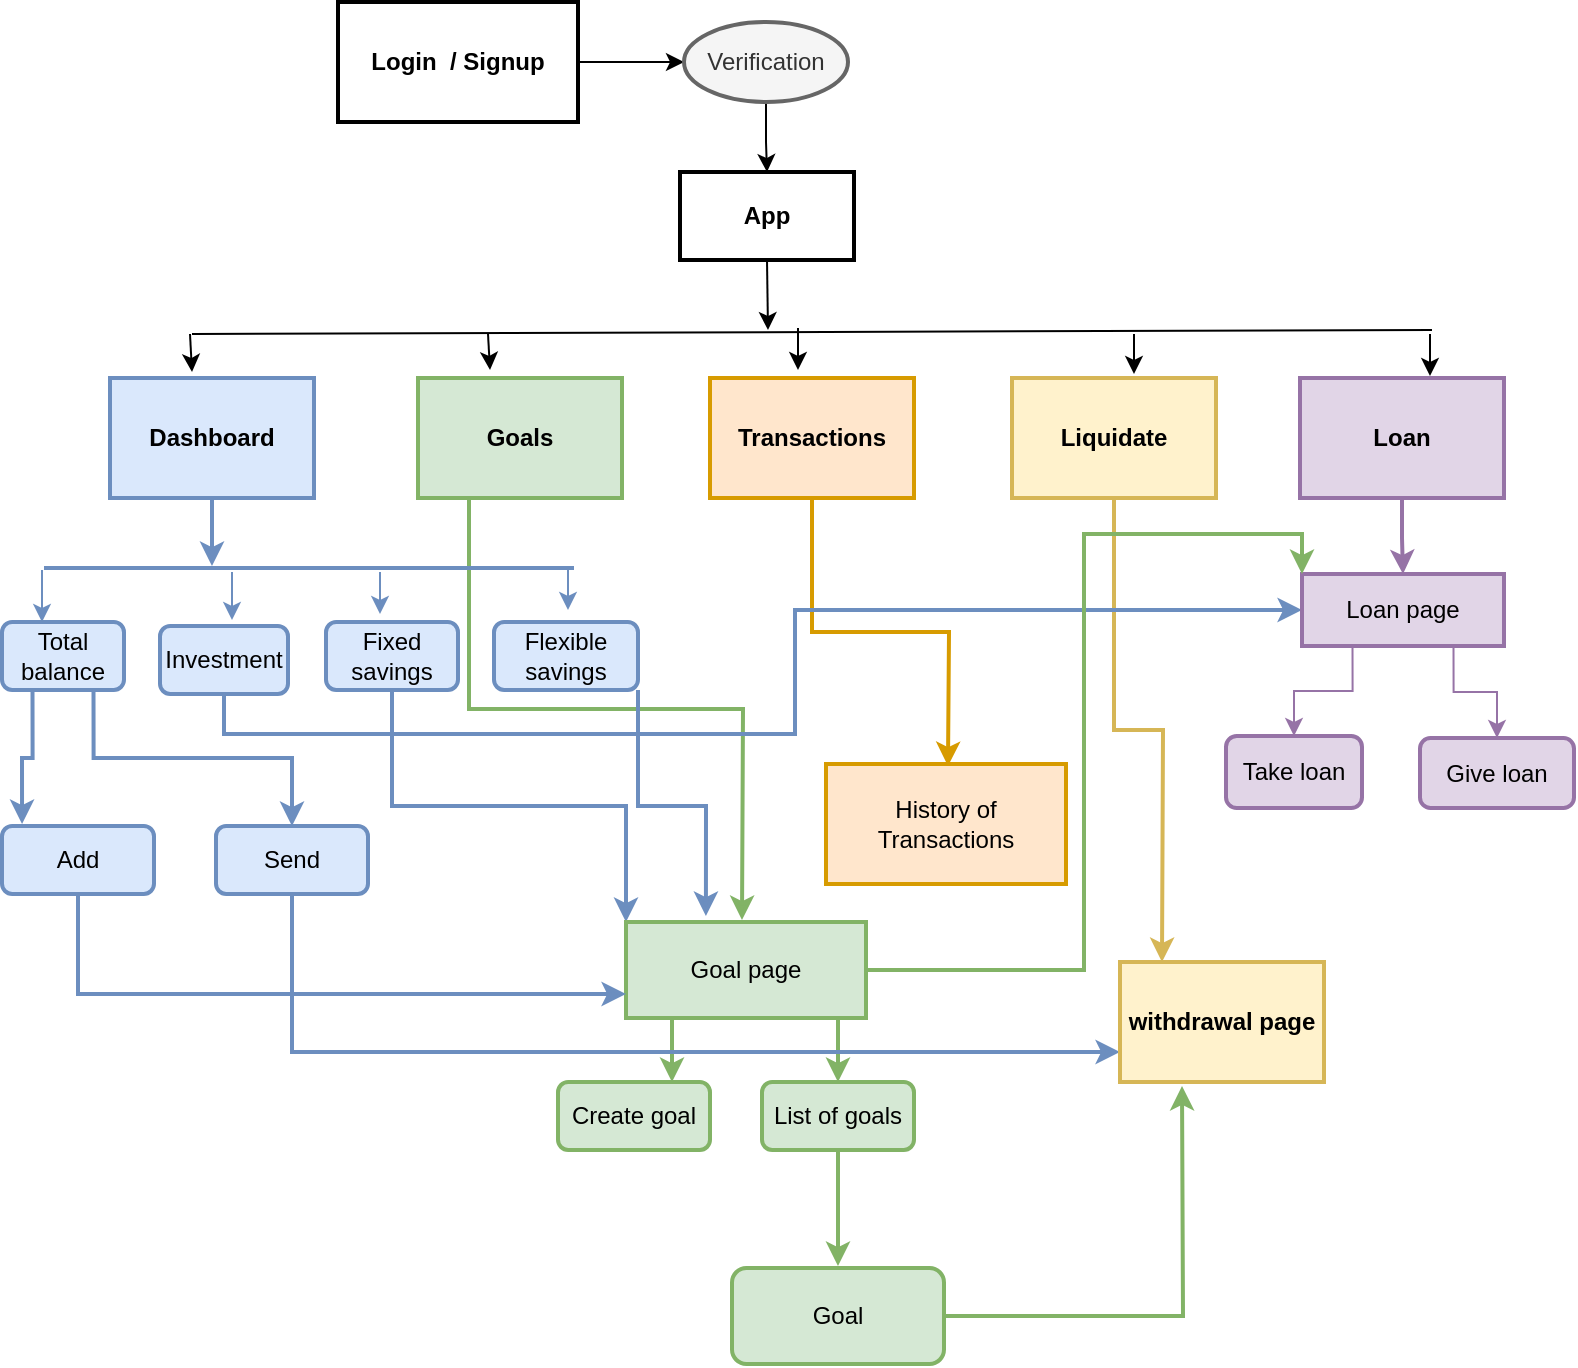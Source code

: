 <mxfile version="18.0.7" type="github"><diagram id="oL-p36p7vtVppCDINrJC" name="Page-1"><mxGraphModel dx="1335" dy="1829" grid="0" gridSize="10" guides="1" tooltips="1" connect="1" arrows="1" fold="1" page="1" pageScale="1" pageWidth="850" pageHeight="1100" math="0" shadow="0"><root><mxCell id="0"/><mxCell id="1" parent="0"/><mxCell id="_tyeKD1uv8T6jsnvjEGT-13" value="" style="edgeStyle=orthogonalEdgeStyle;rounded=0;orthogonalLoop=1;jettySize=auto;html=1;align=center;labelPosition=center;verticalLabelPosition=middle;verticalAlign=middle;labelBackgroundColor=none;fontColor=default;" edge="1" parent="1" source="_tyeKD1uv8T6jsnvjEGT-11" target="_tyeKD1uv8T6jsnvjEGT-12"><mxGeometry relative="1" as="geometry"/></mxCell><mxCell id="_tyeKD1uv8T6jsnvjEGT-11" value="&lt;b&gt;Login&amp;nbsp; / Signup&lt;/b&gt;" style="rounded=0;whiteSpace=wrap;html=1;strokeWidth=2;align=center;labelPosition=center;verticalLabelPosition=middle;verticalAlign=middle;labelBackgroundColor=none;fontColor=default;" vertex="1" parent="1"><mxGeometry x="176" y="-1064" width="120" height="60" as="geometry"/></mxCell><mxCell id="_tyeKD1uv8T6jsnvjEGT-15" value="" style="edgeStyle=orthogonalEdgeStyle;rounded=0;orthogonalLoop=1;jettySize=auto;html=1;align=center;labelPosition=center;verticalLabelPosition=middle;verticalAlign=middle;labelBackgroundColor=none;fontColor=default;" edge="1" parent="1" source="_tyeKD1uv8T6jsnvjEGT-12" target="_tyeKD1uv8T6jsnvjEGT-14"><mxGeometry relative="1" as="geometry"/></mxCell><mxCell id="_tyeKD1uv8T6jsnvjEGT-12" value="Verification" style="ellipse;whiteSpace=wrap;html=1;rounded=0;strokeWidth=2;align=center;labelPosition=center;verticalLabelPosition=middle;verticalAlign=middle;labelBackgroundColor=none;fontColor=#333333;fillColor=#f5f5f5;strokeColor=#666666;" vertex="1" parent="1"><mxGeometry x="349" y="-1054" width="82" height="40" as="geometry"/></mxCell><mxCell id="_tyeKD1uv8T6jsnvjEGT-14" value="&lt;b&gt;App&lt;/b&gt;" style="whiteSpace=wrap;html=1;rounded=0;strokeWidth=2;align=center;labelPosition=center;verticalLabelPosition=middle;verticalAlign=middle;labelBackgroundColor=none;fontColor=default;" vertex="1" parent="1"><mxGeometry x="347" y="-979" width="87" height="44" as="geometry"/></mxCell><mxCell id="_tyeKD1uv8T6jsnvjEGT-17" value="" style="endArrow=classic;html=1;rounded=0;exitX=0.5;exitY=1;exitDx=0;exitDy=0;align=center;labelPosition=center;verticalLabelPosition=middle;verticalAlign=middle;labelBackgroundColor=none;fontColor=default;" edge="1" parent="1" source="_tyeKD1uv8T6jsnvjEGT-14"><mxGeometry width="50" height="50" relative="1" as="geometry"><mxPoint x="273" y="-933" as="sourcePoint"/><mxPoint x="391" y="-900" as="targetPoint"/></mxGeometry></mxCell><mxCell id="_tyeKD1uv8T6jsnvjEGT-18" value="" style="endArrow=none;html=1;rounded=0;align=center;labelPosition=center;verticalLabelPosition=middle;verticalAlign=middle;labelBackgroundColor=none;fontColor=default;" edge="1" parent="1"><mxGeometry width="50" height="50" relative="1" as="geometry"><mxPoint x="103" y="-898" as="sourcePoint"/><mxPoint x="723" y="-900" as="targetPoint"/></mxGeometry></mxCell><mxCell id="_tyeKD1uv8T6jsnvjEGT-32" style="edgeStyle=orthogonalEdgeStyle;rounded=0;orthogonalLoop=1;jettySize=auto;html=1;exitX=0.5;exitY=1;exitDx=0;exitDy=0;fillColor=#dae8fc;strokeColor=#6c8ebf;strokeWidth=2;align=center;labelPosition=center;verticalLabelPosition=middle;verticalAlign=middle;labelBackgroundColor=none;fontColor=default;" edge="1" parent="1" source="_tyeKD1uv8T6jsnvjEGT-19"><mxGeometry relative="1" as="geometry"><mxPoint x="113" y="-782" as="targetPoint"/></mxGeometry></mxCell><mxCell id="_tyeKD1uv8T6jsnvjEGT-19" value="&lt;b&gt;Dashboard&lt;/b&gt;" style="rounded=0;whiteSpace=wrap;html=1;strokeWidth=2;fillColor=#dae8fc;strokeColor=#6c8ebf;align=center;labelPosition=center;verticalLabelPosition=middle;verticalAlign=middle;labelBackgroundColor=none;fontColor=default;" vertex="1" parent="1"><mxGeometry x="62" y="-876" width="102" height="60" as="geometry"/></mxCell><mxCell id="_tyeKD1uv8T6jsnvjEGT-44" style="edgeStyle=orthogonalEdgeStyle;rounded=0;orthogonalLoop=1;jettySize=auto;html=1;exitX=0.25;exitY=1;exitDx=0;exitDy=0;fillColor=#d5e8d4;strokeColor=#82b366;strokeWidth=2;align=center;labelPosition=center;verticalLabelPosition=middle;verticalAlign=middle;labelBackgroundColor=none;fontColor=default;" edge="1" parent="1" source="_tyeKD1uv8T6jsnvjEGT-20"><mxGeometry relative="1" as="geometry"><mxPoint x="378" y="-605" as="targetPoint"/></mxGeometry></mxCell><mxCell id="_tyeKD1uv8T6jsnvjEGT-20" value="&lt;b&gt;Goals&lt;/b&gt;" style="rounded=0;whiteSpace=wrap;html=1;strokeWidth=2;fillColor=#d5e8d4;strokeColor=#82b366;align=center;labelPosition=center;verticalLabelPosition=middle;verticalAlign=middle;labelBackgroundColor=none;fontColor=default;" vertex="1" parent="1"><mxGeometry x="216" y="-876" width="102" height="60" as="geometry"/></mxCell><mxCell id="_tyeKD1uv8T6jsnvjEGT-64" style="edgeStyle=orthogonalEdgeStyle;rounded=0;orthogonalLoop=1;jettySize=auto;html=1;exitX=0.5;exitY=1;exitDx=0;exitDy=0;strokeWidth=2;fillColor=#ffe6cc;strokeColor=#d79b00;align=center;labelPosition=center;verticalLabelPosition=middle;verticalAlign=middle;labelBackgroundColor=none;fontColor=default;" edge="1" parent="1" source="_tyeKD1uv8T6jsnvjEGT-21"><mxGeometry relative="1" as="geometry"><mxPoint x="481" y="-682" as="targetPoint"/></mxGeometry></mxCell><mxCell id="_tyeKD1uv8T6jsnvjEGT-21" value="&lt;b&gt;Transactions&lt;/b&gt;" style="rounded=0;whiteSpace=wrap;html=1;strokeWidth=2;fillColor=#ffe6cc;strokeColor=#d79b00;align=center;labelPosition=center;verticalLabelPosition=middle;verticalAlign=middle;labelBackgroundColor=none;fontColor=default;" vertex="1" parent="1"><mxGeometry x="362" y="-876" width="102" height="60" as="geometry"/></mxCell><mxCell id="_tyeKD1uv8T6jsnvjEGT-74" style="edgeStyle=orthogonalEdgeStyle;rounded=0;orthogonalLoop=1;jettySize=auto;html=1;exitX=0.5;exitY=1;exitDx=0;exitDy=0;strokeWidth=2;fillColor=#fff2cc;strokeColor=#d6b656;align=center;labelPosition=center;verticalLabelPosition=middle;verticalAlign=middle;labelBackgroundColor=none;fontColor=default;" edge="1" parent="1" source="_tyeKD1uv8T6jsnvjEGT-22"><mxGeometry relative="1" as="geometry"><mxPoint x="588" y="-584" as="targetPoint"/></mxGeometry></mxCell><mxCell id="_tyeKD1uv8T6jsnvjEGT-22" value="&lt;b&gt;Liquidate&lt;/b&gt;" style="rounded=0;whiteSpace=wrap;html=1;strokeWidth=2;fillColor=#fff2cc;strokeColor=#d6b656;gradientDirection=east;align=center;labelPosition=center;verticalLabelPosition=middle;verticalAlign=middle;labelBackgroundColor=none;fontColor=default;" vertex="1" parent="1"><mxGeometry x="513" y="-876" width="102" height="60" as="geometry"/></mxCell><mxCell id="_tyeKD1uv8T6jsnvjEGT-50" value="" style="edgeStyle=orthogonalEdgeStyle;rounded=0;orthogonalLoop=1;jettySize=auto;html=1;strokeWidth=2;fillColor=#e1d5e7;strokeColor=#9673a6;align=center;labelPosition=center;verticalLabelPosition=middle;verticalAlign=middle;labelBackgroundColor=none;fontColor=default;" edge="1" parent="1" source="_tyeKD1uv8T6jsnvjEGT-23" target="_tyeKD1uv8T6jsnvjEGT-49"><mxGeometry relative="1" as="geometry"/></mxCell><mxCell id="_tyeKD1uv8T6jsnvjEGT-23" value="&lt;b&gt;Loan&lt;/b&gt;" style="rounded=0;whiteSpace=wrap;html=1;strokeWidth=2;fillColor=#e1d5e7;strokeColor=#9673a6;align=center;labelPosition=center;verticalLabelPosition=middle;verticalAlign=middle;labelBackgroundColor=none;fontColor=default;" vertex="1" parent="1"><mxGeometry x="657" y="-876" width="102" height="60" as="geometry"/></mxCell><mxCell id="_tyeKD1uv8T6jsnvjEGT-24" value="" style="endArrow=classic;html=1;rounded=0;align=center;labelPosition=center;verticalLabelPosition=middle;verticalAlign=middle;labelBackgroundColor=none;fontColor=default;" edge="1" parent="1"><mxGeometry width="50" height="50" relative="1" as="geometry"><mxPoint x="574" y="-898" as="sourcePoint"/><mxPoint x="574" y="-878" as="targetPoint"/></mxGeometry></mxCell><mxCell id="_tyeKD1uv8T6jsnvjEGT-25" value="" style="endArrow=classic;html=1;rounded=0;align=center;labelPosition=center;verticalLabelPosition=middle;verticalAlign=middle;labelBackgroundColor=none;fontColor=default;" edge="1" parent="1"><mxGeometry width="50" height="50" relative="1" as="geometry"><mxPoint x="722" y="-898" as="sourcePoint"/><mxPoint x="722" y="-877" as="targetPoint"/></mxGeometry></mxCell><mxCell id="_tyeKD1uv8T6jsnvjEGT-26" value="" style="endArrow=classic;html=1;rounded=0;entryX=0.402;entryY=-0.05;entryDx=0;entryDy=0;entryPerimeter=0;align=center;labelPosition=center;verticalLabelPosition=middle;verticalAlign=middle;labelBackgroundColor=none;fontColor=default;" edge="1" parent="1" target="_tyeKD1uv8T6jsnvjEGT-19"><mxGeometry width="50" height="50" relative="1" as="geometry"><mxPoint x="102" y="-898" as="sourcePoint"/><mxPoint x="594" y="-858" as="targetPoint"/></mxGeometry></mxCell><mxCell id="_tyeKD1uv8T6jsnvjEGT-27" value="" style="endArrow=classic;html=1;rounded=0;entryX=0.353;entryY=-0.067;entryDx=0;entryDy=0;entryPerimeter=0;align=center;labelPosition=center;verticalLabelPosition=middle;verticalAlign=middle;labelBackgroundColor=none;fontColor=default;" edge="1" parent="1" target="_tyeKD1uv8T6jsnvjEGT-20"><mxGeometry width="50" height="50" relative="1" as="geometry"><mxPoint x="251" y="-898" as="sourcePoint"/><mxPoint x="604" y="-848" as="targetPoint"/></mxGeometry></mxCell><mxCell id="_tyeKD1uv8T6jsnvjEGT-28" value="" style="endArrow=classic;html=1;rounded=0;align=center;labelPosition=center;verticalLabelPosition=middle;verticalAlign=middle;labelBackgroundColor=none;fontColor=default;" edge="1" parent="1"><mxGeometry width="50" height="50" relative="1" as="geometry"><mxPoint x="406" y="-901" as="sourcePoint"/><mxPoint x="406" y="-880" as="targetPoint"/></mxGeometry></mxCell><mxCell id="_tyeKD1uv8T6jsnvjEGT-33" value="" style="endArrow=none;html=1;rounded=0;fillColor=#dae8fc;strokeColor=#6c8ebf;strokeWidth=2;" edge="1" parent="1"><mxGeometry width="50" height="50" relative="1" as="geometry"><mxPoint x="29" y="-781" as="sourcePoint"/><mxPoint x="294" y="-781" as="targetPoint"/></mxGeometry></mxCell><mxCell id="_tyeKD1uv8T6jsnvjEGT-70" style="edgeStyle=orthogonalEdgeStyle;rounded=0;orthogonalLoop=1;jettySize=auto;html=1;exitX=0.25;exitY=1;exitDx=0;exitDy=0;entryX=0.132;entryY=-0.029;entryDx=0;entryDy=0;entryPerimeter=0;strokeWidth=2;fillColor=#dae8fc;strokeColor=#6c8ebf;" edge="1" parent="1" source="_tyeKD1uv8T6jsnvjEGT-35" target="_tyeKD1uv8T6jsnvjEGT-68"><mxGeometry relative="1" as="geometry"/></mxCell><mxCell id="_tyeKD1uv8T6jsnvjEGT-71" style="edgeStyle=orthogonalEdgeStyle;rounded=0;orthogonalLoop=1;jettySize=auto;html=1;exitX=0.75;exitY=1;exitDx=0;exitDy=0;strokeWidth=2;fillColor=#dae8fc;strokeColor=#6c8ebf;" edge="1" parent="1" source="_tyeKD1uv8T6jsnvjEGT-35" target="_tyeKD1uv8T6jsnvjEGT-69"><mxGeometry relative="1" as="geometry"/></mxCell><mxCell id="_tyeKD1uv8T6jsnvjEGT-35" value="Total&lt;br&gt;balance" style="rounded=1;whiteSpace=wrap;html=1;strokeWidth=2;fillColor=#dae8fc;strokeColor=#6c8ebf;" vertex="1" parent="1"><mxGeometry x="8" y="-754" width="61" height="34" as="geometry"/></mxCell><mxCell id="_tyeKD1uv8T6jsnvjEGT-57" style="edgeStyle=orthogonalEdgeStyle;rounded=0;orthogonalLoop=1;jettySize=auto;html=1;exitX=0.5;exitY=1;exitDx=0;exitDy=0;strokeWidth=2;fillColor=#dae8fc;strokeColor=#6c8ebf;align=center;labelPosition=center;verticalLabelPosition=middle;verticalAlign=middle;labelBackgroundColor=none;fontColor=default;" edge="1" parent="1" source="_tyeKD1uv8T6jsnvjEGT-36" target="_tyeKD1uv8T6jsnvjEGT-49"><mxGeometry relative="1" as="geometry"/></mxCell><mxCell id="_tyeKD1uv8T6jsnvjEGT-36" value="Investment" style="rounded=1;whiteSpace=wrap;html=1;strokeWidth=2;fillColor=#dae8fc;strokeColor=#6c8ebf;align=center;labelPosition=center;verticalLabelPosition=middle;verticalAlign=middle;labelBackgroundColor=none;fontColor=default;" vertex="1" parent="1"><mxGeometry x="87" y="-752" width="64" height="34" as="geometry"/></mxCell><mxCell id="_tyeKD1uv8T6jsnvjEGT-83" style="edgeStyle=orthogonalEdgeStyle;rounded=0;orthogonalLoop=1;jettySize=auto;html=1;exitX=0.5;exitY=1;exitDx=0;exitDy=0;entryX=0;entryY=0;entryDx=0;entryDy=0;strokeWidth=2;fillColor=#dae8fc;strokeColor=#6c8ebf;align=center;labelPosition=center;verticalLabelPosition=middle;verticalAlign=middle;labelBackgroundColor=none;fontColor=default;" edge="1" parent="1" source="_tyeKD1uv8T6jsnvjEGT-37" target="_tyeKD1uv8T6jsnvjEGT-59"><mxGeometry relative="1" as="geometry"/></mxCell><mxCell id="_tyeKD1uv8T6jsnvjEGT-37" value="Fixed&lt;br&gt;savings" style="rounded=1;whiteSpace=wrap;html=1;strokeWidth=2;fillColor=#dae8fc;strokeColor=#6c8ebf;align=center;labelPosition=center;verticalLabelPosition=middle;verticalAlign=middle;labelBackgroundColor=none;fontColor=default;" vertex="1" parent="1"><mxGeometry x="170" y="-754" width="66" height="34" as="geometry"/></mxCell><mxCell id="_tyeKD1uv8T6jsnvjEGT-85" style="edgeStyle=orthogonalEdgeStyle;rounded=0;orthogonalLoop=1;jettySize=auto;html=1;exitX=1;exitY=1;exitDx=0;exitDy=0;entryX=0.333;entryY=-0.062;entryDx=0;entryDy=0;entryPerimeter=0;strokeWidth=2;fillColor=#dae8fc;strokeColor=#6c8ebf;align=center;labelPosition=center;verticalLabelPosition=middle;verticalAlign=middle;labelBackgroundColor=none;fontColor=default;" edge="1" parent="1" source="_tyeKD1uv8T6jsnvjEGT-38" target="_tyeKD1uv8T6jsnvjEGT-59"><mxGeometry relative="1" as="geometry"/></mxCell><mxCell id="_tyeKD1uv8T6jsnvjEGT-38" value="Flexible&lt;br&gt;savings" style="rounded=1;whiteSpace=wrap;html=1;strokeWidth=2;fillColor=#dae8fc;strokeColor=#6c8ebf;align=center;labelPosition=center;verticalLabelPosition=middle;verticalAlign=middle;labelBackgroundColor=none;fontColor=default;" vertex="1" parent="1"><mxGeometry x="254" y="-754" width="72" height="34" as="geometry"/></mxCell><mxCell id="_tyeKD1uv8T6jsnvjEGT-39" value="" style="endArrow=classic;html=1;rounded=0;strokeWidth=1;fillColor=#dae8fc;strokeColor=#6c8ebf;" edge="1" parent="1"><mxGeometry width="50" height="50" relative="1" as="geometry"><mxPoint x="28" y="-780" as="sourcePoint"/><mxPoint x="28" y="-754" as="targetPoint"/></mxGeometry></mxCell><mxCell id="_tyeKD1uv8T6jsnvjEGT-41" value="" style="endArrow=classic;html=1;rounded=0;fillColor=#dae8fc;strokeColor=#6c8ebf;strokeWidth=1;align=center;labelPosition=center;verticalLabelPosition=middle;verticalAlign=middle;labelBackgroundColor=none;fontColor=default;" edge="1" parent="1"><mxGeometry width="50" height="50" relative="1" as="geometry"><mxPoint x="291" y="-781" as="sourcePoint"/><mxPoint x="291" y="-760" as="targetPoint"/></mxGeometry></mxCell><mxCell id="_tyeKD1uv8T6jsnvjEGT-42" value="" style="endArrow=classic;html=1;rounded=0;fillColor=#dae8fc;strokeColor=#6c8ebf;strokeWidth=1;align=center;labelPosition=center;verticalLabelPosition=middle;verticalAlign=middle;labelBackgroundColor=none;fontColor=default;" edge="1" parent="1"><mxGeometry width="50" height="50" relative="1" as="geometry"><mxPoint x="197" y="-779" as="sourcePoint"/><mxPoint x="197" y="-758" as="targetPoint"/></mxGeometry></mxCell><mxCell id="_tyeKD1uv8T6jsnvjEGT-43" value="" style="endArrow=classic;html=1;rounded=0;fillColor=#dae8fc;strokeColor=#6c8ebf;strokeWidth=1;align=center;labelPosition=center;verticalLabelPosition=middle;verticalAlign=middle;labelBackgroundColor=none;fontColor=default;" edge="1" parent="1"><mxGeometry width="50" height="50" relative="1" as="geometry"><mxPoint x="123" y="-779" as="sourcePoint"/><mxPoint x="123" y="-755" as="targetPoint"/></mxGeometry></mxCell><mxCell id="_tyeKD1uv8T6jsnvjEGT-66" style="edgeStyle=orthogonalEdgeStyle;rounded=0;orthogonalLoop=1;jettySize=auto;html=1;exitX=0.25;exitY=1;exitDx=0;exitDy=0;strokeWidth=1;fillColor=#e1d5e7;strokeColor=#9673a6;align=center;labelPosition=center;verticalLabelPosition=middle;verticalAlign=middle;labelBackgroundColor=none;fontColor=default;" edge="1" parent="1" source="_tyeKD1uv8T6jsnvjEGT-49" target="_tyeKD1uv8T6jsnvjEGT-54"><mxGeometry relative="1" as="geometry"/></mxCell><mxCell id="_tyeKD1uv8T6jsnvjEGT-67" style="edgeStyle=orthogonalEdgeStyle;rounded=0;orthogonalLoop=1;jettySize=auto;html=1;exitX=0.75;exitY=1;exitDx=0;exitDy=0;strokeWidth=1;fillColor=#e1d5e7;strokeColor=#9673a6;align=center;labelPosition=center;verticalLabelPosition=middle;verticalAlign=middle;labelBackgroundColor=none;fontColor=default;" edge="1" parent="1" source="_tyeKD1uv8T6jsnvjEGT-49" target="_tyeKD1uv8T6jsnvjEGT-56"><mxGeometry relative="1" as="geometry"/></mxCell><mxCell id="_tyeKD1uv8T6jsnvjEGT-49" value="Loan page" style="whiteSpace=wrap;html=1;fillColor=#e1d5e7;strokeColor=#9673a6;rounded=0;strokeWidth=2;align=center;labelPosition=center;verticalLabelPosition=middle;verticalAlign=middle;labelBackgroundColor=none;fontColor=default;" vertex="1" parent="1"><mxGeometry x="658" y="-778" width="101" height="36" as="geometry"/></mxCell><mxCell id="_tyeKD1uv8T6jsnvjEGT-54" value="Take loan&lt;span style=&quot;font-family: monospace; font-size: 0px;&quot;&gt;%3CmxGraphModel%3E%3Croot%3E%3CmxCell%20id%3D%220%22%2F%3E%3CmxCell%20id%3D%221%22%20parent%3D%220%22%2F%3E%3CmxCell%20id%3D%222%22%20value%3D%22%22%20style%3D%22whiteSpace%3Dwrap%3Bhtml%3D1%3BfillColor%3D%23e1d5e7%3BstrokeColor%3D%239673a6%3Brounded%3D0%3BstrokeWidth%3D2%3B%22%20vertex%3D%221%22%20parent%3D%221%22%3E%3CmxGeometry%20x%3D%22540%22%20y%3D%22-695%22%20width%3D%22120%22%20height%3D%2260%22%20as%3D%22geometry%22%2F%3E%3C%2FmxCell%3E%3C%2Froot%3E%3C%2FmxGraphModel%3E&lt;/span&gt;" style="rounded=1;whiteSpace=wrap;html=1;strokeWidth=2;fillColor=#e1d5e7;gradientDirection=east;strokeColor=#9673a6;align=center;labelPosition=center;verticalLabelPosition=middle;verticalAlign=middle;labelBackgroundColor=none;fontColor=default;" vertex="1" parent="1"><mxGeometry x="620" y="-697" width="68" height="36" as="geometry"/></mxCell><mxCell id="_tyeKD1uv8T6jsnvjEGT-56" value="Give loan" style="rounded=1;whiteSpace=wrap;html=1;strokeWidth=2;fillColor=#e1d5e7;gradientDirection=east;strokeColor=#9673a6;align=center;labelPosition=center;verticalLabelPosition=middle;verticalAlign=middle;labelBackgroundColor=none;fontColor=default;" vertex="1" parent="1"><mxGeometry x="717" y="-696" width="77" height="35" as="geometry"/></mxCell><mxCell id="_tyeKD1uv8T6jsnvjEGT-79" style="edgeStyle=orthogonalEdgeStyle;rounded=0;orthogonalLoop=1;jettySize=auto;html=1;exitX=0.25;exitY=1;exitDx=0;exitDy=0;entryX=0.75;entryY=0;entryDx=0;entryDy=0;strokeWidth=2;fillColor=#d5e8d4;strokeColor=#82b366;align=center;labelPosition=center;verticalLabelPosition=middle;verticalAlign=middle;labelBackgroundColor=none;fontColor=default;" edge="1" parent="1" source="_tyeKD1uv8T6jsnvjEGT-59" target="_tyeKD1uv8T6jsnvjEGT-60"><mxGeometry relative="1" as="geometry"/></mxCell><mxCell id="_tyeKD1uv8T6jsnvjEGT-80" style="edgeStyle=orthogonalEdgeStyle;rounded=0;orthogonalLoop=1;jettySize=auto;html=1;exitX=0.75;exitY=1;exitDx=0;exitDy=0;entryX=0.5;entryY=0;entryDx=0;entryDy=0;strokeWidth=2;fillColor=#d5e8d4;strokeColor=#82b366;align=center;labelPosition=center;verticalLabelPosition=middle;verticalAlign=middle;labelBackgroundColor=none;fontColor=default;" edge="1" parent="1" source="_tyeKD1uv8T6jsnvjEGT-59" target="_tyeKD1uv8T6jsnvjEGT-61"><mxGeometry relative="1" as="geometry"/></mxCell><mxCell id="_tyeKD1uv8T6jsnvjEGT-86" style="edgeStyle=orthogonalEdgeStyle;rounded=0;orthogonalLoop=1;jettySize=auto;html=1;exitX=1;exitY=0.5;exitDx=0;exitDy=0;entryX=0;entryY=0;entryDx=0;entryDy=0;labelBackgroundColor=none;fontColor=default;strokeWidth=2;fillColor=#d5e8d4;strokeColor=#82b366;" edge="1" parent="1" source="_tyeKD1uv8T6jsnvjEGT-59" target="_tyeKD1uv8T6jsnvjEGT-49"><mxGeometry relative="1" as="geometry"/></mxCell><mxCell id="_tyeKD1uv8T6jsnvjEGT-59" value="Goal page" style="rounded=0;whiteSpace=wrap;html=1;strokeWidth=2;fillColor=#d5e8d4;gradientDirection=east;strokeColor=#82b366;align=center;labelPosition=center;verticalLabelPosition=middle;verticalAlign=middle;labelBackgroundColor=none;fontColor=default;" vertex="1" parent="1"><mxGeometry x="320" y="-604" width="120" height="48" as="geometry"/></mxCell><mxCell id="_tyeKD1uv8T6jsnvjEGT-60" value="Create goal" style="rounded=1;whiteSpace=wrap;html=1;strokeWidth=2;fillColor=#d5e8d4;gradientDirection=east;strokeColor=#82b366;align=center;labelPosition=center;verticalLabelPosition=middle;verticalAlign=middle;labelBackgroundColor=none;fontColor=default;" vertex="1" parent="1"><mxGeometry x="286" y="-524" width="76" height="34" as="geometry"/></mxCell><mxCell id="_tyeKD1uv8T6jsnvjEGT-77" style="edgeStyle=orthogonalEdgeStyle;rounded=0;orthogonalLoop=1;jettySize=auto;html=1;exitX=0.5;exitY=1;exitDx=0;exitDy=0;strokeWidth=2;fillColor=#d5e8d4;strokeColor=#82b366;align=center;labelPosition=center;verticalLabelPosition=middle;verticalAlign=middle;labelBackgroundColor=none;fontColor=default;" edge="1" parent="1" source="_tyeKD1uv8T6jsnvjEGT-61"><mxGeometry relative="1" as="geometry"><mxPoint x="426" y="-432" as="targetPoint"/></mxGeometry></mxCell><mxCell id="_tyeKD1uv8T6jsnvjEGT-61" value="List of goals" style="rounded=1;whiteSpace=wrap;html=1;strokeWidth=2;fillColor=#d5e8d4;gradientDirection=east;strokeColor=#82b366;align=center;labelPosition=center;verticalLabelPosition=middle;verticalAlign=middle;labelBackgroundColor=none;fontColor=default;" vertex="1" parent="1"><mxGeometry x="388" y="-524" width="76" height="34" as="geometry"/></mxCell><mxCell id="_tyeKD1uv8T6jsnvjEGT-65" value="History of Transactions" style="rounded=0;whiteSpace=wrap;html=1;strokeWidth=2;fillColor=#ffe6cc;gradientDirection=east;strokeColor=#d79b00;align=center;labelPosition=center;verticalLabelPosition=middle;verticalAlign=middle;labelBackgroundColor=none;fontColor=default;" vertex="1" parent="1"><mxGeometry x="420" y="-683" width="120" height="60" as="geometry"/></mxCell><mxCell id="_tyeKD1uv8T6jsnvjEGT-72" style="edgeStyle=orthogonalEdgeStyle;rounded=0;orthogonalLoop=1;jettySize=auto;html=1;exitX=0.5;exitY=1;exitDx=0;exitDy=0;entryX=0;entryY=0.75;entryDx=0;entryDy=0;strokeWidth=2;fillColor=#dae8fc;strokeColor=#6c8ebf;" edge="1" parent="1" source="_tyeKD1uv8T6jsnvjEGT-68" target="_tyeKD1uv8T6jsnvjEGT-59"><mxGeometry relative="1" as="geometry"/></mxCell><mxCell id="_tyeKD1uv8T6jsnvjEGT-68" value="Add" style="rounded=1;whiteSpace=wrap;html=1;strokeWidth=2;fillColor=#dae8fc;gradientDirection=east;strokeColor=#6c8ebf;" vertex="1" parent="1"><mxGeometry x="8" y="-652" width="76" height="34" as="geometry"/></mxCell><mxCell id="_tyeKD1uv8T6jsnvjEGT-78" style="edgeStyle=orthogonalEdgeStyle;rounded=0;orthogonalLoop=1;jettySize=auto;html=1;exitX=0.5;exitY=1;exitDx=0;exitDy=0;entryX=0;entryY=0.75;entryDx=0;entryDy=0;strokeWidth=2;fillColor=#dae8fc;strokeColor=#6c8ebf;align=center;labelPosition=center;verticalLabelPosition=middle;verticalAlign=middle;labelBackgroundColor=none;fontColor=default;" edge="1" parent="1" source="_tyeKD1uv8T6jsnvjEGT-69" target="_tyeKD1uv8T6jsnvjEGT-76"><mxGeometry relative="1" as="geometry"/></mxCell><mxCell id="_tyeKD1uv8T6jsnvjEGT-69" value="Send" style="rounded=1;whiteSpace=wrap;html=1;strokeWidth=2;fillColor=#dae8fc;gradientDirection=east;strokeColor=#6c8ebf;align=center;labelPosition=center;verticalLabelPosition=middle;verticalAlign=middle;labelBackgroundColor=none;fontColor=default;" vertex="1" parent="1"><mxGeometry x="115" y="-652" width="76" height="34" as="geometry"/></mxCell><mxCell id="_tyeKD1uv8T6jsnvjEGT-76" value="&lt;b&gt;withdrawal page&lt;/b&gt;" style="rounded=0;whiteSpace=wrap;html=1;strokeWidth=2;fillColor=#fff2cc;strokeColor=#d6b656;gradientDirection=east;align=center;labelPosition=center;verticalLabelPosition=middle;verticalAlign=middle;labelBackgroundColor=none;fontColor=default;" vertex="1" parent="1"><mxGeometry x="567" y="-584" width="102" height="60" as="geometry"/></mxCell><mxCell id="_tyeKD1uv8T6jsnvjEGT-82" style="edgeStyle=orthogonalEdgeStyle;rounded=0;orthogonalLoop=1;jettySize=auto;html=1;exitX=1;exitY=0.5;exitDx=0;exitDy=0;strokeWidth=2;fillColor=#d5e8d4;strokeColor=#82b366;align=center;labelPosition=center;verticalLabelPosition=middle;verticalAlign=middle;labelBackgroundColor=none;fontColor=default;" edge="1" parent="1" source="_tyeKD1uv8T6jsnvjEGT-81"><mxGeometry relative="1" as="geometry"><mxPoint x="598" y="-522" as="targetPoint"/></mxGeometry></mxCell><mxCell id="_tyeKD1uv8T6jsnvjEGT-81" value="Goal" style="rounded=1;whiteSpace=wrap;html=1;strokeWidth=2;fillColor=#d5e8d4;gradientDirection=east;strokeColor=#82b366;align=center;labelPosition=center;verticalLabelPosition=middle;verticalAlign=middle;labelBackgroundColor=none;fontColor=default;" vertex="1" parent="1"><mxGeometry x="373" y="-431" width="106" height="48" as="geometry"/></mxCell></root></mxGraphModel></diagram></mxfile>